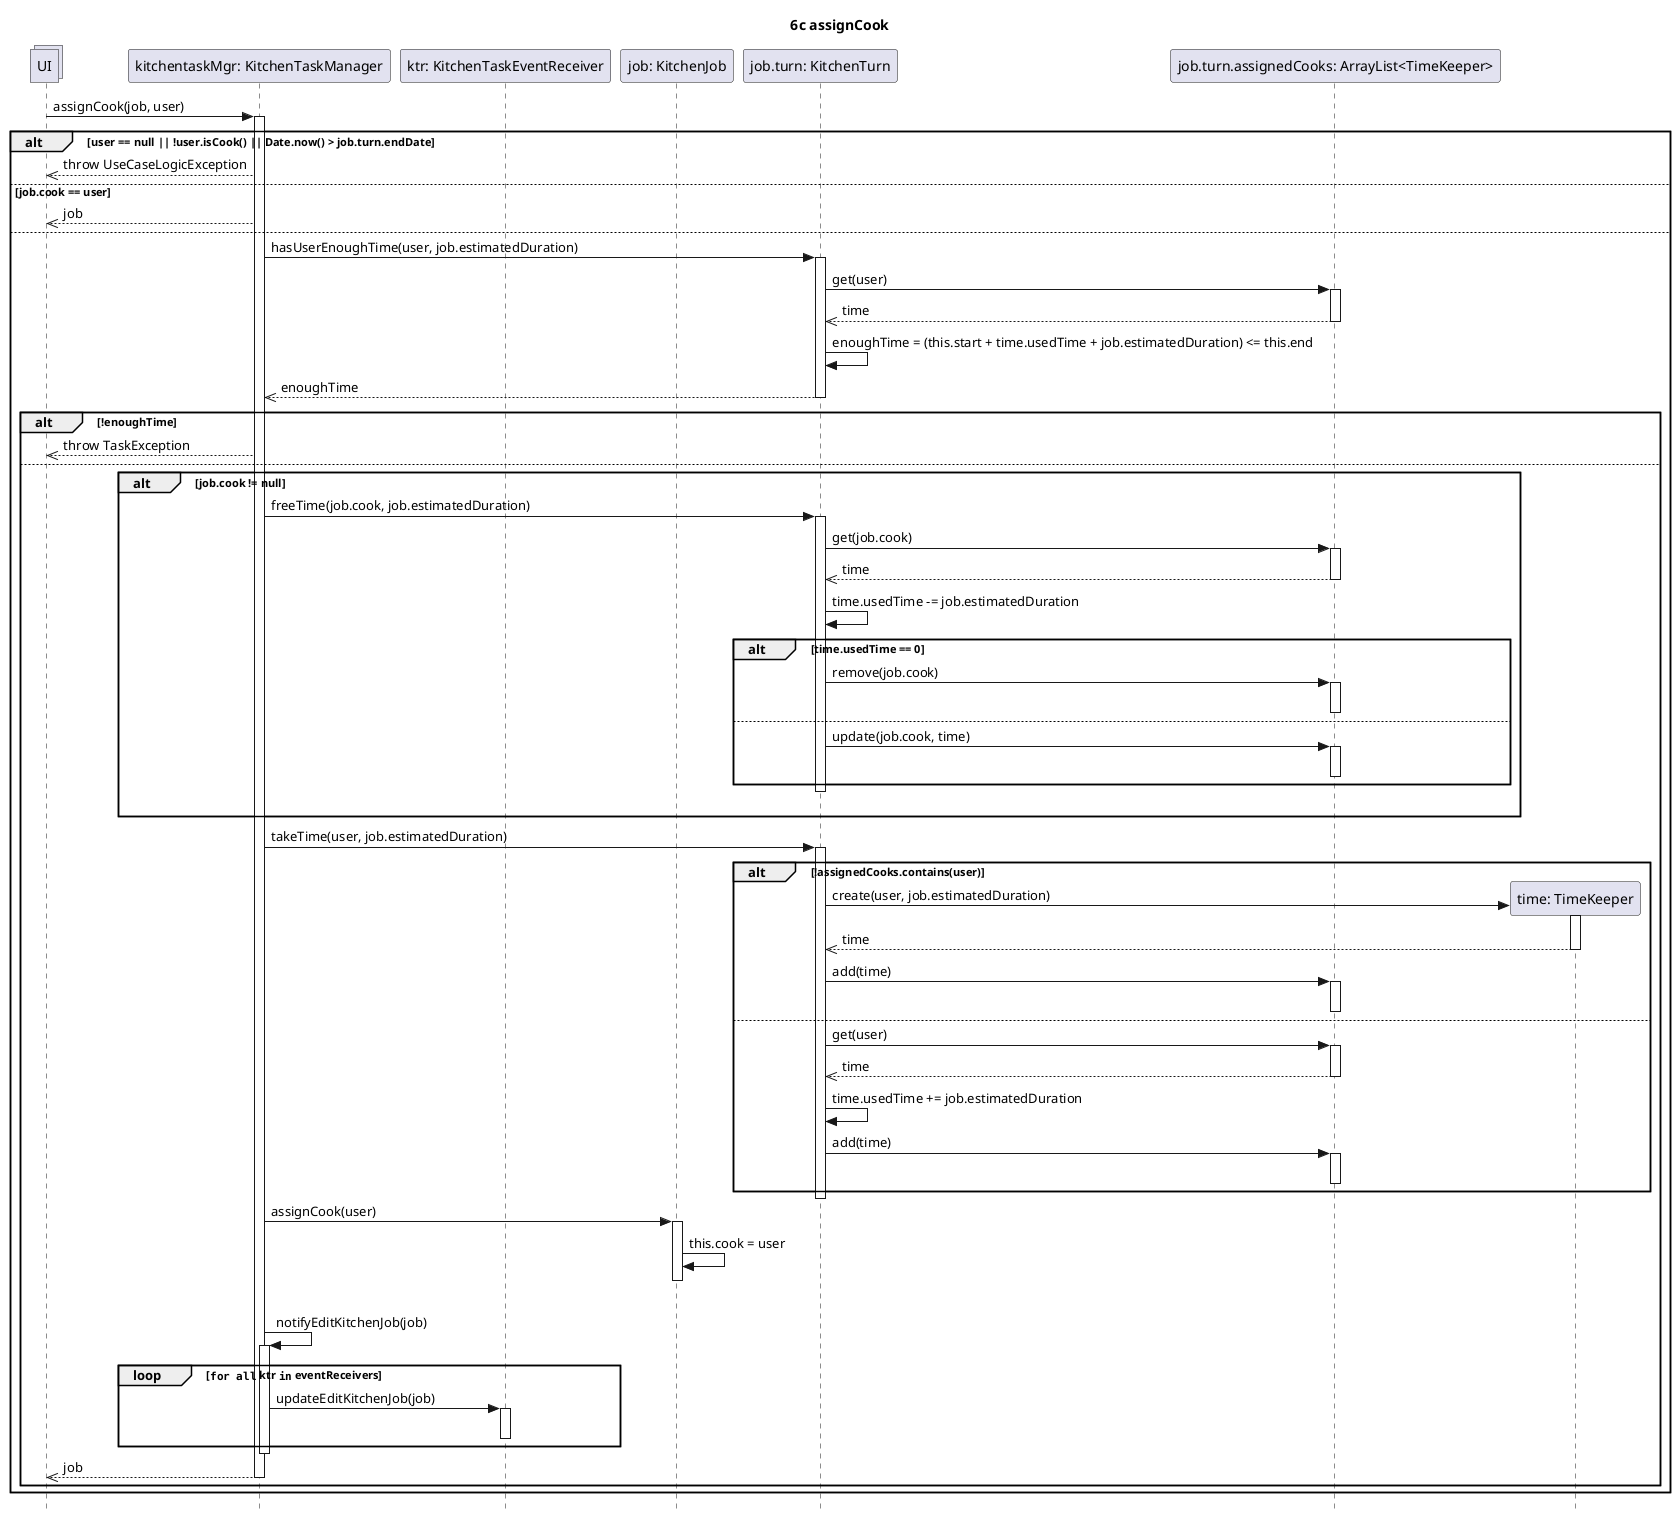 @startuml
skinparam Style strictuml

title 6c assignCook

collections UI

participant "kitchentaskMgr: KitchenTaskManager" as ktm
participant "ktr: KitchenTaskEventReceiver" as ktr
participant "job: KitchenJob" as job
participant "job.turn: KitchenTurn" as turn
participant "job.turn.assignedCooks: ArrayList<TimeKeeper>" as cooks

UI -> ktm: assignCook(job, user)
activate ktm
alt user == null || !user.isCook() || Date.now() > job.turn.endDate
    UI <<-- ktm: throw UseCaseLogicException
else job.cook == user
    UI <<-- ktm: job
else
    ktm -> turn: hasUserEnoughTime(user, job.estimatedDuration)
    activate turn

    turn -> cooks: get(user)
    activate cooks
    turn <<--cooks: time
    deactivate cooks

    turn -> turn: enoughTime = (this.start + time.usedTime + job.estimatedDuration) <= this.end

    ktm <<-- turn: enoughTime
    deactivate turn

    alt !enoughTime
        UI <<-- ktm: throw TaskException
    else
        alt job.cook != null
            ktm -> turn: freeTime(job.cook, job.estimatedDuration)
            activate turn
            turn -> cooks: get(job.cook)
            activate cooks
            turn <<-- cooks: time
            deactivate cooks

            turn -> turn: time.usedTime -= job.estimatedDuration

            ' se per caso liberando del tempo ci accorgiamo che il TimeKeeper è vuoto, cancelliamolo.
            alt time.usedTime == 0
                turn -> cooks: remove(job.cook)
                activate cooks
                deactivate cooks
            ' altrimenti aggiorniamo il tempo.
            else
                turn -> cooks: update(job.cook, time)
                activate cooks
                deactivate cooks
            end
            deactivate turn
            |||
        end

        ktm -> turn: takeTime(user, job.estimatedDuration)
        activate turn

        participant "time: TimeKeeper" as newTime

        ' potrebbe trattarsi del primo incarico assegnato all cuoco in questo turno.
        alt !assignedCooks.contains(user)
            turn -> newTime**: create(user, job.estimatedDuration)
            activate newTime
            turn <<-- newTime: time
            deactivate newTime

            turn -> cooks: add(time)
            activate cooks
            deactivate cooks
        else
            turn -> cooks: get(user)
            activate cooks
            turn <<-- cooks: time
            deactivate cooks
            turn -> turn: time.usedTime += job.estimatedDuration

            turn -> cooks: add(time)
            activate cooks
            deactivate cooks
        end
        deactivate turn

        ktm -> job: assignCook(user)
        activate job
        job -> job: this.cook = user
        ktm <[hidden]-- job:
        deactivate job

        |||
        ktm -> ktm: notifyEditKitchenJob(job)
        activate ktm
        loop ""for all"" ktr ""in"" eventReceivers
            ktm -> ktr : updateEditKitchenJob(job)
            activate ktr
            deactivate ktr
        end
        deactivate ktm

        UI <<-- ktm: job
        deactivate ktm
        end
end
@enduml